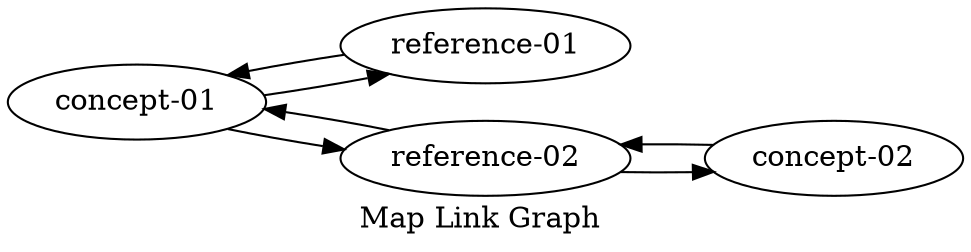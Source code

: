     digraph map_link_graph {
    
    // Graph properties:
    rankdir=LR;ordering=out;label="Map Link Graph ";

    "concept-01" [label="concept-01",]
    "concept-02" [label="concept-02",]
    "reference-01" [label="reference-01",]
    "reference-02" [label="reference-02",]

"concept-01" -> {
  "reference-01"
  }
  
  "concept-01" -> {
  "reference-02"
  } 
  
   "concept-02" -> {
  "reference-02"
  } 

  "reference-01"  -> {
    "concept-01"
  } 
  
  "reference-02"  -> {
    "concept-01"
  } 
  
  "reference-02"  -> {
    "concept-02"
  } 
  
  }
 